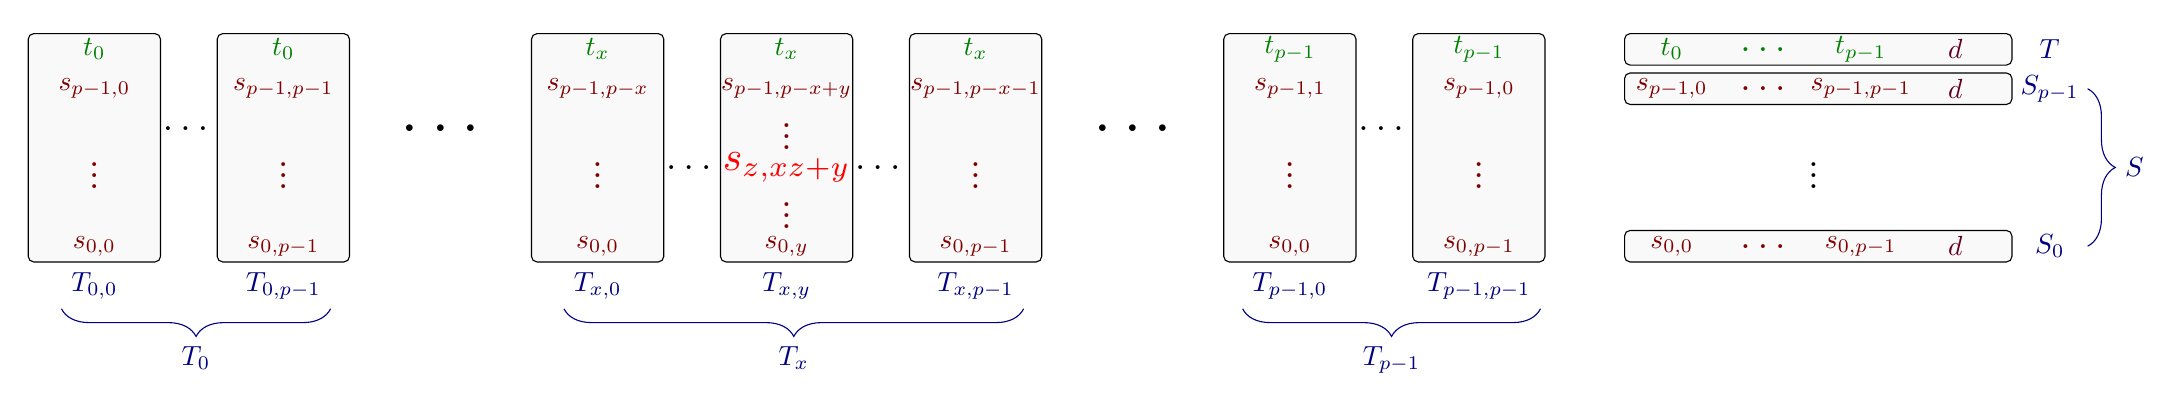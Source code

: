 \begin{tikzpicture}
  [xscale=1.2,yscale=.5]

  \tikzset{carte/.style={color=blue!50!black}}
  \tikzset{symbole/.style={color=red!50!black}}
  \tikzset{dernier/.style={color=purple!50!black}}
  \tikzset{marqueur/.style={color=green!50!black}}
  \tikzset{generique/.style={color=red,scale=1.5}}
  \tikzset{contourcarte/.style={fill=lightgray!10,rounded corners=2pt}}
  % Contour des cartes
  \foreach \x/\y in {0/-1, 0/1, 2/-2, 2/0, 2/2, 4/-1, 4/1} {
    \begin{scope}[xshift={90*\x}]
      \draw[contourcarte] ({\y-.7}, -.4)
                              -- ({\y-.7}, {5+.4})
                              -- ({\y+.7}, {5+.4})
                              -- ({\y+.7}, -.4)
                              -- cycle;
    \end{scope}
  }

  % Cartes
  \foreach \x/\index in {0/0, 4/{{p-1}}} {
    \begin{scope}[xshift={90*\x}]
      \node[marqueur] at (-1,5) {$t_\index$};
      \node[carte] (bottomleft) at (-1,-1) {$T_{\index,0}$};
      \node[marqueur] at (1,5) {$t_\index$};
      \node[carte] (bottomright) at (1,-1) {$T_{\index,p-1}$};

      \ifnum\x=0{
        \node[symbole] at (-1,0) {$s_{0,0}$};
        \node[symbole] at (1,0) {$s_{0,p-1}$};
        \node[symbole] at (-1,4) {$s_{{p-1},0}$};
        \node[symbole] at (1,4) {$s_{{p-1},p-1}$};
        \node (tzeroright) at (1,3) {};
      }\fi
      \ifnum\x=4{
        \node[symbole] at (-1,0) {$s_{0,0}$};
        \node[symbole] at (1,0) {$s_{0,p-1}$};
        \node[symbole] at (-1,4) {$s_{{p-1},1}$};
        \node[symbole] at (1,4) {$s_{{p-1},0}$};
        \node (tpleft) at (-1,3) {};
      }\fi
      \node at (0,3) {\Large $\dots$};
      \foreach \i/\j in {-1/2, 1/2} {
        \node[symbole] at (\i,\j) {\Large $\vdots$};
      }
      \draw[carte,decorate,decoration={brace,amplitude=10pt,mirror}] (bottomleft.south west) -- (bottomright.south east) node [midway,below=1em] {$T_{\index}$};
    \end{scope}
  }

  \begin{scope}[xshift={90*2}]
    % Cartes T(x,0) à T(x,p-1)
    \node[marqueur] at (-2,5) {$t_x$};
    \node[carte] (bottomleft) at (-2,-1) {$T_{x,0}$};
    \node[marqueur] at (0,5) {$t_x$};
    \node[carte] at (0,-1) {$T_{x,y}$};
    \node[marqueur] at (2,5) {$t_x$};
    \node[carte] (bottomright) at (2,-1) {$T_{x,p-1}$};
    \node[symbole] at (-2,0) {$s_{0,0}$};
    \node[symbole] at (0,0) {$s_{0,y}$};
    \node[symbole] at (2,0) {$s_{0,p-1}$};
    \node[generique] at (0,2) {$s_{z,xz+y}$};
    \node[symbole] at (-2,4) {$s_{{p-1},p-x}$};
    \node[symbole] at (0,4) {$s_{{p-1},p-x+y}$};
    \node[symbole] at (2,4) {$s_{{p-1},p-x-1}$};
    \foreach \i/\j in {-1/2, 1/2} {
      \node at (\i,\j) {\Large $\dots$};
    }
    \foreach \i/\j in {-2/2, 2/2, 0/1, 0/3} {
      \node[symbole] at (\i,\j) {\Large $\vdots$};
    }
    \node (txleft) at (-2,3) {};
    \node (txright) at (2,3) {};
    \draw[carte,decorate,decoration={brace,amplitude=10pt,mirror}] (bottomleft.south west) -- (bottomright.south east) node [midway,below=1em] {$T_x$};
  \end{scope}

  \node at ($.5*(tpleft)+.5*(txright)$) {\Huge $\ldots$};
  \node at ($.5*(tzeroright)+.5*(txleft)$) {\Huge $\ldots$};

  % Cartes S_0 à S_{p-1}
  \begin{scope}[xshift={95*5}]
    \foreach \z in {0, 4, 5} {
      \draw[contourcarte] ({-1-.5}, {\z-.4})
                              -- ({-1-.5}, {\z+.4})
                              -- ({2+.6}, {\z+.4})
                              -- ({2+.6}, {\z-.4})
                              -- cycle;
    }
    \draw[draw=none] (-1,5) node[marqueur]{${t_0}$}
                -- ++(1,0) node[marqueur]{\Large $\dots$}
                -- ++(1,0) node[marqueur]{$t_{p-1}$}
                -- ++(1,0) node[dernier]{$d$}
                -- ++(1,0) node[carte]{$T$};
    \draw[draw=none] (-1,0) node[symbole]{${s_{0,0}}$}
                -- ++(1,0) node[symbole]{\Large $\dots$}
                -- ++(1,0) node[symbole]{$s_{0,p-1}$}
                -- ++(1,0) node[dernier]{$d$}
                -- ++(1,0) node(Szero)[carte]{$S_0$};
    \draw[draw=none] (-1,4) node[symbole]{${s_{p-1,0}}$}
                -- ++(1,0) node[symbole]{\Large $\dots$}
                -- ++(1,0) node[symbole]{$s_{p-1,p-1}$}
                -- ++(1,0) node[dernier]{$d$}
                -- ++(1,0) node(Sp)[carte]{$S_{p-1}$};
    \node at (0.5,2) {\Large $\vdots$};
    \draw[carte,decorate,decoration={brace,amplitude=10pt,mirror}] ($(Szero.center)+(.4,0)$) -- ($(Sp.center)+(.4,0)$) node [midway,right=1em] {$S$};
  \end{scope}
\end{tikzpicture}
